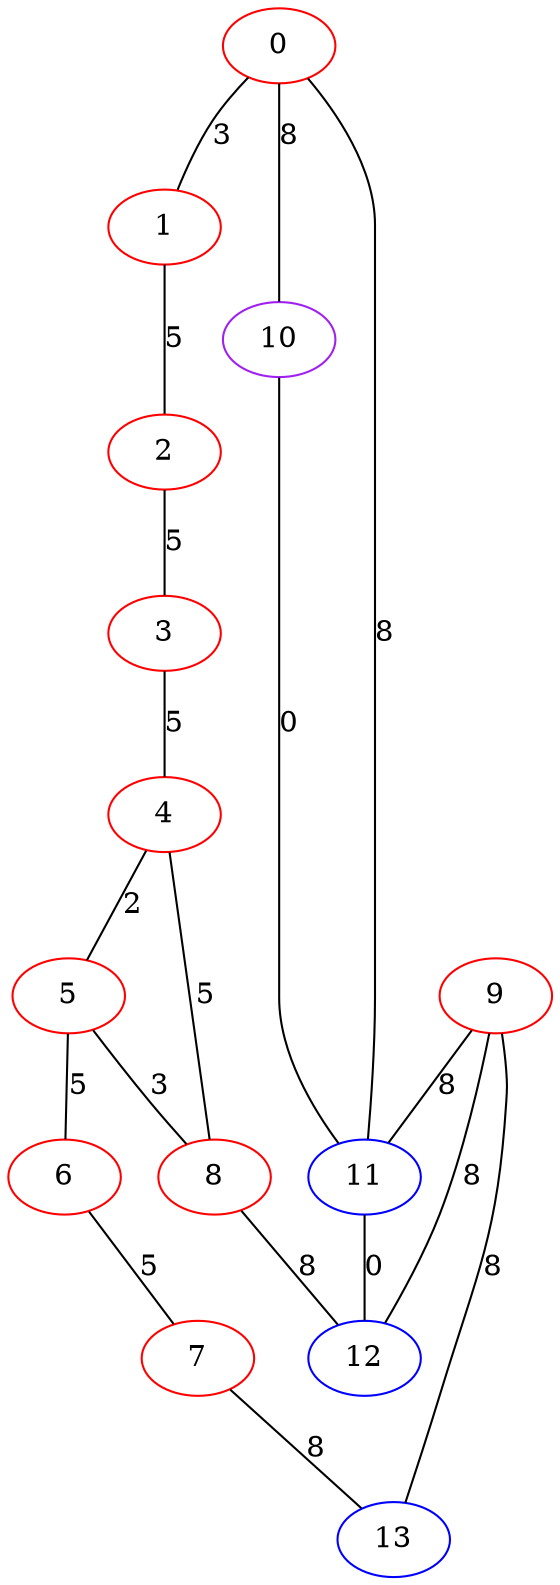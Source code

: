 graph "" {
0 [color=red, weight=1];
1 [color=red, weight=1];
2 [color=red, weight=1];
3 [color=red, weight=1];
4 [color=red, weight=1];
5 [color=red, weight=1];
6 [color=red, weight=1];
7 [color=red, weight=1];
8 [color=red, weight=1];
9 [color=red, weight=1];
10 [color=purple, weight=4];
11 [color=blue, weight=3];
12 [color=blue, weight=3];
13 [color=blue, weight=3];
0 -- 1  [key=0, label=3];
0 -- 10  [key=0, label=8];
0 -- 11  [key=0, label=8];
1 -- 2  [key=0, label=5];
2 -- 3  [key=0, label=5];
3 -- 4  [key=0, label=5];
4 -- 8  [key=0, label=5];
4 -- 5  [key=0, label=2];
5 -- 8  [key=0, label=3];
5 -- 6  [key=0, label=5];
6 -- 7  [key=0, label=5];
7 -- 13  [key=0, label=8];
8 -- 12  [key=0, label=8];
9 -- 11  [key=0, label=8];
9 -- 12  [key=0, label=8];
9 -- 13  [key=0, label=8];
10 -- 11  [key=0, label=0];
11 -- 12  [key=0, label=0];
}
